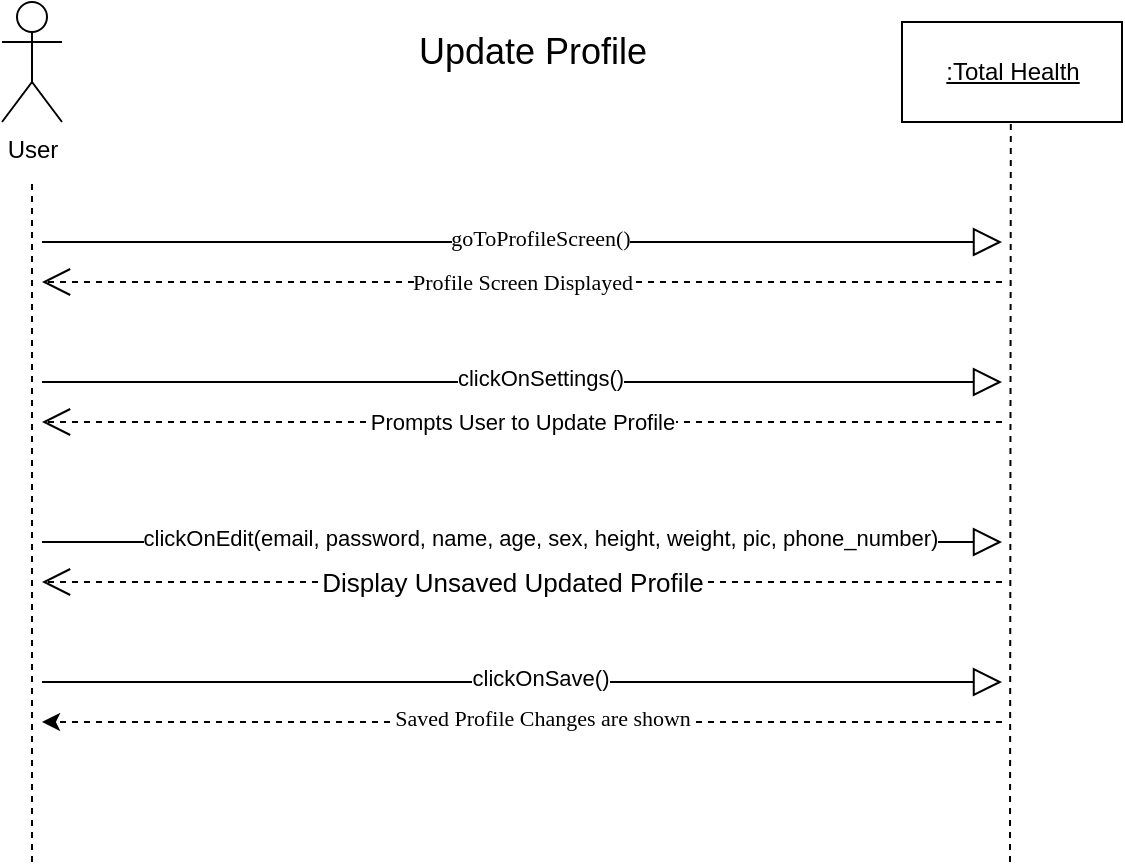 <mxfile version="16.0.0" type="github">
  <diagram id="T5btmAhWAxmkwAmO1LX6" name="Page-1">
    <mxGraphModel dx="1038" dy="536" grid="1" gridSize="10" guides="1" tooltips="1" connect="1" arrows="1" fold="1" page="1" pageScale="1" pageWidth="850" pageHeight="1100" math="0" shadow="0">
      <root>
        <mxCell id="0" />
        <mxCell id="1" parent="0" />
        <mxCell id="RTMEa0fvfl6cVcpdL2fJ-2" value="User" style="shape=umlActor;verticalLabelPosition=bottom;verticalAlign=top;html=1;" parent="1" vertex="1">
          <mxGeometry x="150" y="130" width="30" height="60" as="geometry" />
        </mxCell>
        <mxCell id="RTMEa0fvfl6cVcpdL2fJ-3" value="&lt;u&gt;:Total Health&lt;/u&gt;" style="html=1;" parent="1" vertex="1">
          <mxGeometry x="600" y="140" width="110" height="50" as="geometry" />
        </mxCell>
        <mxCell id="RTMEa0fvfl6cVcpdL2fJ-4" value="" style="endArrow=none;dashed=1;html=1;rounded=0;" parent="1" edge="1">
          <mxGeometry width="50" height="50" relative="1" as="geometry">
            <mxPoint x="165" y="560" as="sourcePoint" />
            <mxPoint x="165" y="220" as="targetPoint" />
          </mxGeometry>
        </mxCell>
        <mxCell id="RTMEa0fvfl6cVcpdL2fJ-5" value="" style="endArrow=none;dashed=1;html=1;rounded=0;" parent="1" edge="1">
          <mxGeometry width="50" height="50" relative="1" as="geometry">
            <mxPoint x="654" y="560" as="sourcePoint" />
            <mxPoint x="654.41" y="190" as="targetPoint" />
          </mxGeometry>
        </mxCell>
        <mxCell id="RTMEa0fvfl6cVcpdL2fJ-6" value="&lt;font face=&quot;Georgia&quot;&gt;Profile Screen Displayed&lt;br&gt;&lt;/font&gt;" style="endArrow=open;endFill=1;endSize=12;html=1;rounded=0;dashed=1;" parent="1" edge="1">
          <mxGeometry width="160" relative="1" as="geometry">
            <mxPoint x="650" y="270" as="sourcePoint" />
            <mxPoint x="170" y="270" as="targetPoint" />
          </mxGeometry>
        </mxCell>
        <mxCell id="RTMEa0fvfl6cVcpdL2fJ-7" value="" style="endArrow=block;endFill=0;endSize=12;html=1;rounded=0;" parent="1" edge="1">
          <mxGeometry width="160" relative="1" as="geometry">
            <mxPoint x="170" y="250" as="sourcePoint" />
            <mxPoint x="650" y="250" as="targetPoint" />
          </mxGeometry>
        </mxCell>
        <mxCell id="RTMEa0fvfl6cVcpdL2fJ-8" value="&lt;font face=&quot;Georgia&quot;&gt;goToProfileScreen()&lt;/font&gt;" style="edgeLabel;html=1;align=center;verticalAlign=middle;resizable=0;points=[];" parent="RTMEa0fvfl6cVcpdL2fJ-7" vertex="1" connectable="0">
          <mxGeometry x="0.038" y="2" relative="1" as="geometry">
            <mxPoint as="offset" />
          </mxGeometry>
        </mxCell>
        <mxCell id="RTMEa0fvfl6cVcpdL2fJ-9" value="" style="endArrow=block;endFill=0;endSize=12;html=1;rounded=0;" parent="1" edge="1">
          <mxGeometry width="160" relative="1" as="geometry">
            <mxPoint x="170" y="320" as="sourcePoint" />
            <mxPoint x="650" y="320" as="targetPoint" />
          </mxGeometry>
        </mxCell>
        <mxCell id="RTMEa0fvfl6cVcpdL2fJ-10" value="clickOnSettings()" style="edgeLabel;html=1;align=center;verticalAlign=middle;resizable=0;points=[];" parent="RTMEa0fvfl6cVcpdL2fJ-9" vertex="1" connectable="0">
          <mxGeometry x="0.038" y="2" relative="1" as="geometry">
            <mxPoint as="offset" />
          </mxGeometry>
        </mxCell>
        <mxCell id="RTMEa0fvfl6cVcpdL2fJ-11" value="Prompts User to Update Profile" style="endArrow=open;endFill=1;endSize=12;html=1;rounded=0;dashed=1;" parent="1" edge="1">
          <mxGeometry width="160" relative="1" as="geometry">
            <mxPoint x="650" y="340" as="sourcePoint" />
            <mxPoint x="170" y="340" as="targetPoint" />
          </mxGeometry>
        </mxCell>
        <mxCell id="RTMEa0fvfl6cVcpdL2fJ-12" value="&lt;span style=&quot;font-size: 13px ; color: #000000 ; font-weight: normal ; text-decoration: none ; font-family: &amp;#34;arial&amp;#34; ; font-style: normal&quot;&gt;Display Unsaved Updated Profile&lt;/span&gt;" style="endArrow=open;endFill=1;endSize=12;html=1;rounded=0;dashed=1;" parent="1" edge="1">
          <mxGeometry x="0.021" width="160" relative="1" as="geometry">
            <mxPoint x="650" y="420" as="sourcePoint" />
            <mxPoint x="170" y="420" as="targetPoint" />
            <mxPoint as="offset" />
          </mxGeometry>
        </mxCell>
        <mxCell id="RTMEa0fvfl6cVcpdL2fJ-13" value="Click" style="endArrow=block;endFill=0;endSize=12;html=1;rounded=0;" parent="1" edge="1">
          <mxGeometry width="160" relative="1" as="geometry">
            <mxPoint x="170" y="400" as="sourcePoint" />
            <mxPoint x="650" y="400" as="targetPoint" />
          </mxGeometry>
        </mxCell>
        <mxCell id="RTMEa0fvfl6cVcpdL2fJ-14" value="clickOnEdit(email, password, name, age, sex, height, weight, pic, phone_number)" style="edgeLabel;html=1;align=center;verticalAlign=middle;resizable=0;points=[];" parent="RTMEa0fvfl6cVcpdL2fJ-13" vertex="1" connectable="0">
          <mxGeometry x="0.038" y="2" relative="1" as="geometry">
            <mxPoint as="offset" />
          </mxGeometry>
        </mxCell>
        <mxCell id="RTMEa0fvfl6cVcpdL2fJ-17" value="" style="endArrow=classic;html=1;rounded=0;fontFamily=Georgia;dashed=1;" parent="1" edge="1">
          <mxGeometry width="50" height="50" relative="1" as="geometry">
            <mxPoint x="650" y="490" as="sourcePoint" />
            <mxPoint x="170" y="490" as="targetPoint" />
          </mxGeometry>
        </mxCell>
        <mxCell id="RTMEa0fvfl6cVcpdL2fJ-18" value="&lt;div&gt;Saved Profile Changes are shown&lt;/div&gt;" style="edgeLabel;html=1;align=center;verticalAlign=middle;resizable=0;points=[];fontFamily=Georgia;" parent="RTMEa0fvfl6cVcpdL2fJ-17" vertex="1" connectable="0">
          <mxGeometry x="0.079" y="-2" relative="1" as="geometry">
            <mxPoint x="29" as="offset" />
          </mxGeometry>
        </mxCell>
        <mxCell id="RTMEa0fvfl6cVcpdL2fJ-19" value="" style="endArrow=block;endFill=0;endSize=12;html=1;rounded=0;" parent="1" edge="1">
          <mxGeometry width="160" relative="1" as="geometry">
            <mxPoint x="170" y="470" as="sourcePoint" />
            <mxPoint x="650" y="470" as="targetPoint" />
          </mxGeometry>
        </mxCell>
        <mxCell id="RTMEa0fvfl6cVcpdL2fJ-20" value="clickOnSave()" style="edgeLabel;html=1;align=center;verticalAlign=middle;resizable=0;points=[];" parent="RTMEa0fvfl6cVcpdL2fJ-19" vertex="1" connectable="0">
          <mxGeometry x="0.038" y="2" relative="1" as="geometry">
            <mxPoint as="offset" />
          </mxGeometry>
        </mxCell>
        <mxCell id="PvZRON7MSZXrxfhsR3tZ-1" value="Update Profile" style="text;html=1;resizable=0;autosize=1;align=center;verticalAlign=middle;points=[];fillColor=none;strokeColor=none;rounded=0;fontSize=18;" parent="1" vertex="1">
          <mxGeometry x="350" y="140" width="130" height="30" as="geometry" />
        </mxCell>
      </root>
    </mxGraphModel>
  </diagram>
</mxfile>
